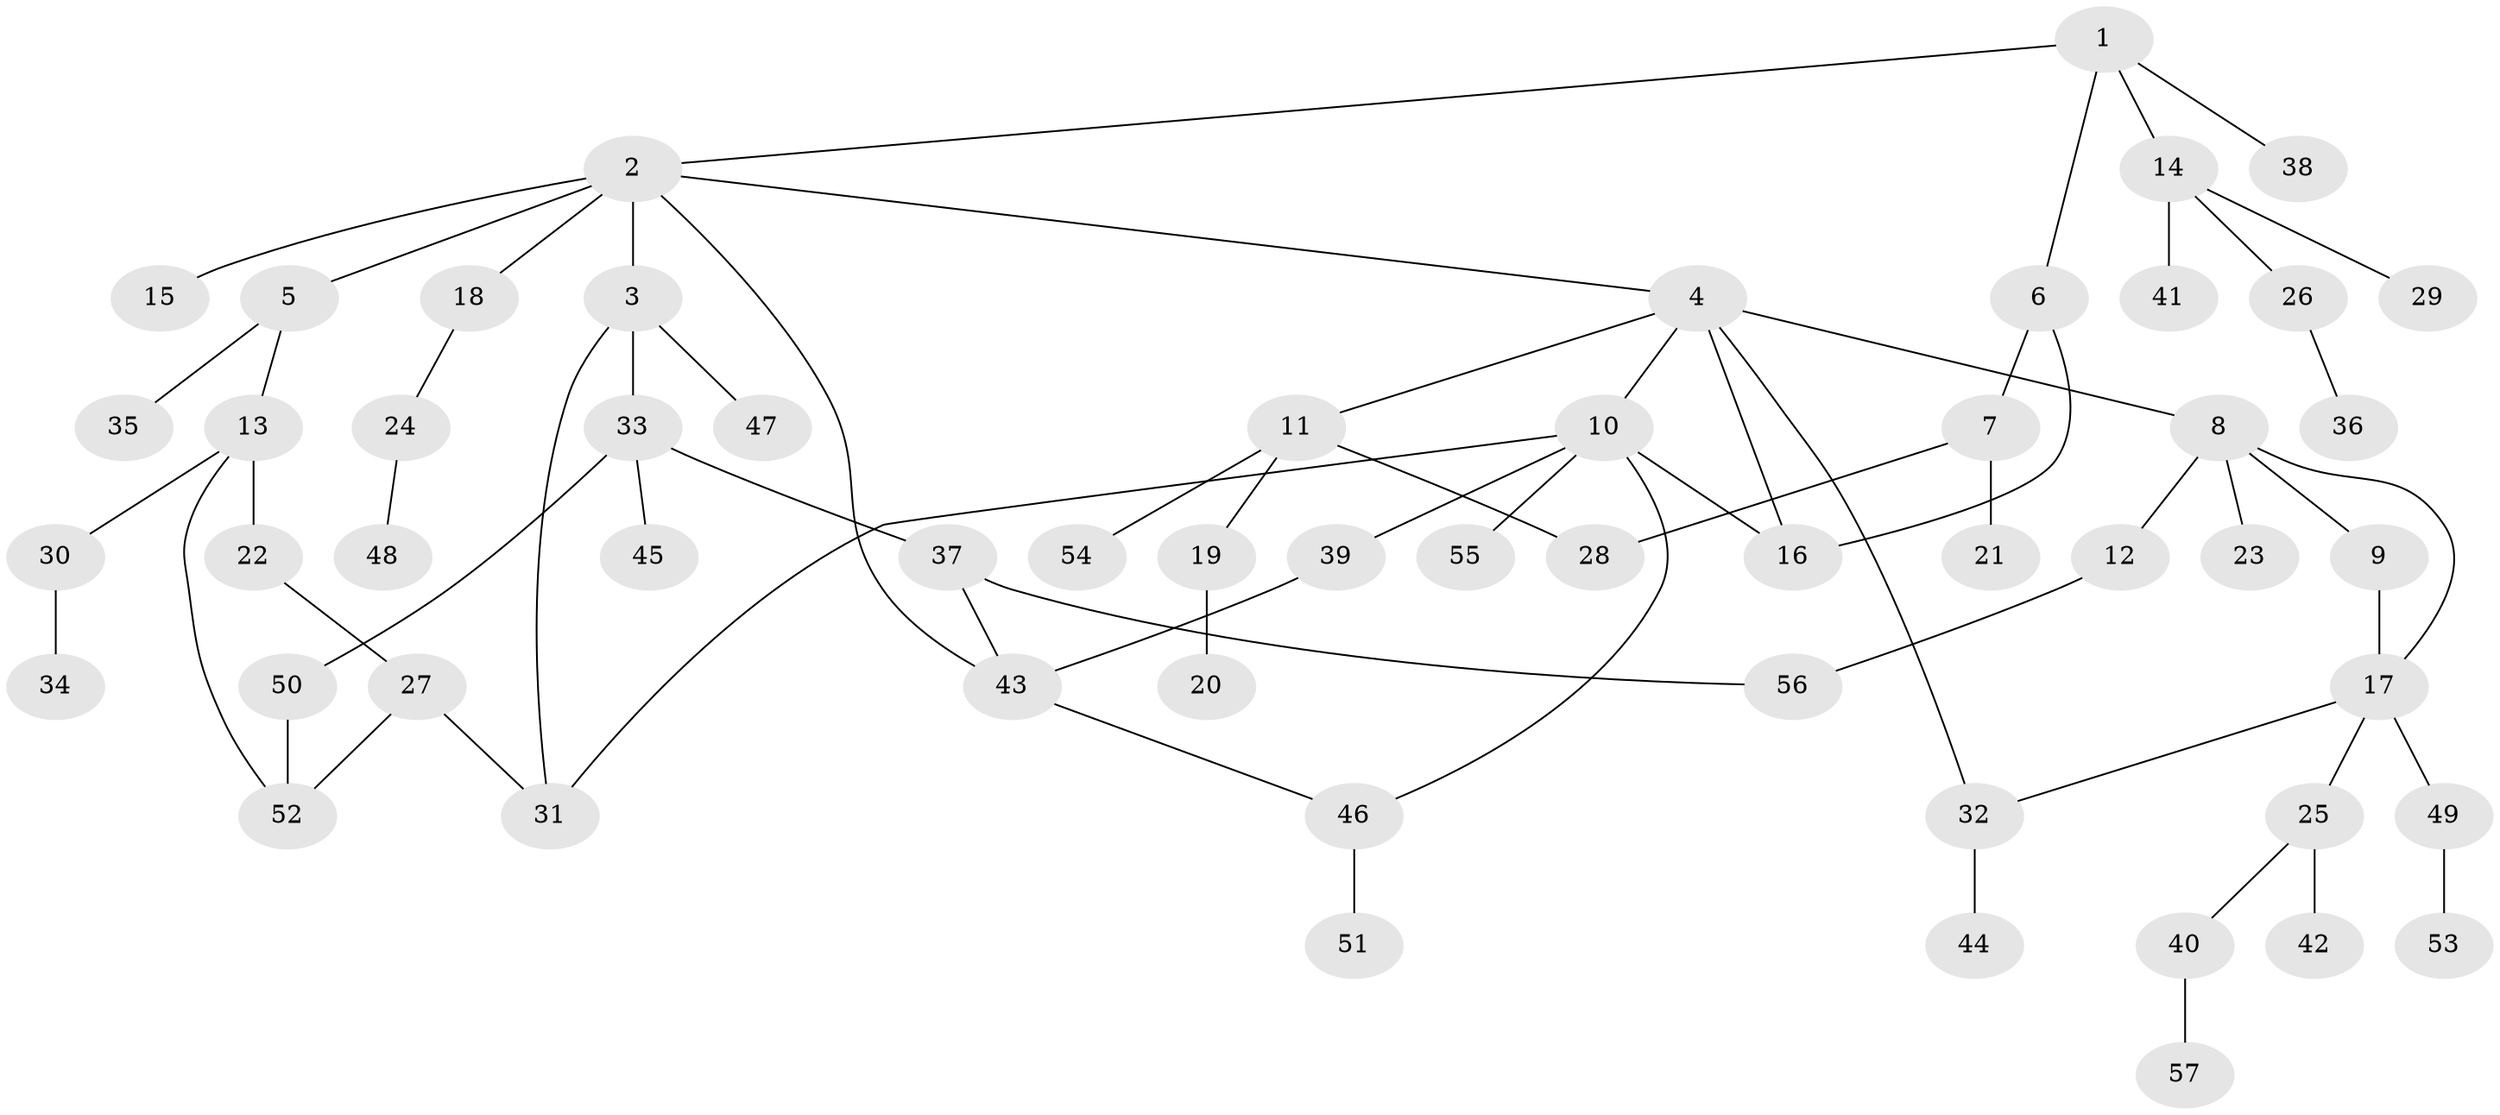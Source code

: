 // Generated by graph-tools (version 1.1) at 2025/13/03/09/25 04:13:25]
// undirected, 57 vertices, 69 edges
graph export_dot {
graph [start="1"]
  node [color=gray90,style=filled];
  1;
  2;
  3;
  4;
  5;
  6;
  7;
  8;
  9;
  10;
  11;
  12;
  13;
  14;
  15;
  16;
  17;
  18;
  19;
  20;
  21;
  22;
  23;
  24;
  25;
  26;
  27;
  28;
  29;
  30;
  31;
  32;
  33;
  34;
  35;
  36;
  37;
  38;
  39;
  40;
  41;
  42;
  43;
  44;
  45;
  46;
  47;
  48;
  49;
  50;
  51;
  52;
  53;
  54;
  55;
  56;
  57;
  1 -- 2;
  1 -- 6;
  1 -- 14;
  1 -- 38;
  2 -- 3;
  2 -- 4;
  2 -- 5;
  2 -- 15;
  2 -- 18;
  2 -- 43;
  3 -- 33;
  3 -- 47;
  3 -- 31;
  4 -- 8;
  4 -- 10;
  4 -- 11;
  4 -- 16;
  4 -- 32;
  5 -- 13;
  5 -- 35;
  6 -- 7;
  6 -- 16;
  7 -- 21;
  7 -- 28;
  8 -- 9;
  8 -- 12;
  8 -- 17;
  8 -- 23;
  9 -- 17;
  10 -- 31;
  10 -- 39;
  10 -- 55;
  10 -- 16;
  10 -- 46;
  11 -- 19;
  11 -- 54;
  11 -- 28;
  12 -- 56;
  13 -- 22;
  13 -- 30;
  13 -- 52;
  14 -- 26;
  14 -- 29;
  14 -- 41;
  17 -- 25;
  17 -- 32;
  17 -- 49;
  18 -- 24;
  19 -- 20;
  22 -- 27;
  24 -- 48;
  25 -- 40;
  25 -- 42;
  26 -- 36;
  27 -- 31;
  27 -- 52;
  30 -- 34;
  32 -- 44;
  33 -- 37;
  33 -- 45;
  33 -- 50;
  37 -- 43;
  37 -- 56;
  39 -- 43;
  40 -- 57;
  43 -- 46;
  46 -- 51;
  49 -- 53;
  50 -- 52;
}
